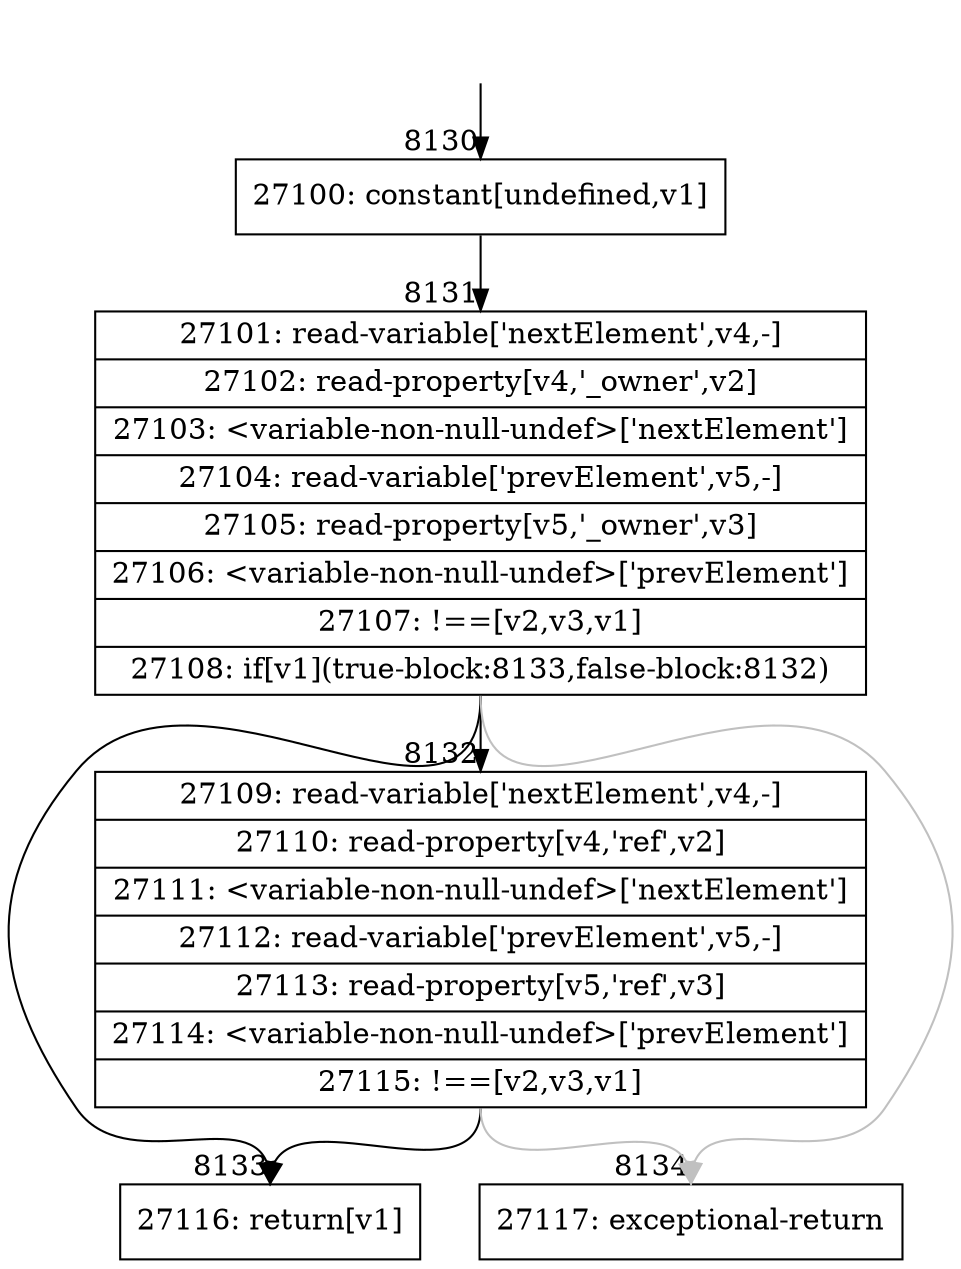 digraph {
rankdir="TD"
BB_entry591[shape=none,label=""];
BB_entry591 -> BB8130 [tailport=s, headport=n, headlabel="    8130"]
BB8130 [shape=record label="{27100: constant[undefined,v1]}" ] 
BB8130 -> BB8131 [tailport=s, headport=n, headlabel="      8131"]
BB8131 [shape=record label="{27101: read-variable['nextElement',v4,-]|27102: read-property[v4,'_owner',v2]|27103: \<variable-non-null-undef\>['nextElement']|27104: read-variable['prevElement',v5,-]|27105: read-property[v5,'_owner',v3]|27106: \<variable-non-null-undef\>['prevElement']|27107: !==[v2,v3,v1]|27108: if[v1](true-block:8133,false-block:8132)}" ] 
BB8131 -> BB8133 [tailport=s, headport=n, headlabel="      8133"]
BB8131 -> BB8132 [tailport=s, headport=n, headlabel="      8132"]
BB8131 -> BB8134 [tailport=s, headport=n, color=gray, headlabel="      8134"]
BB8132 [shape=record label="{27109: read-variable['nextElement',v4,-]|27110: read-property[v4,'ref',v2]|27111: \<variable-non-null-undef\>['nextElement']|27112: read-variable['prevElement',v5,-]|27113: read-property[v5,'ref',v3]|27114: \<variable-non-null-undef\>['prevElement']|27115: !==[v2,v3,v1]}" ] 
BB8132 -> BB8133 [tailport=s, headport=n]
BB8132 -> BB8134 [tailport=s, headport=n, color=gray]
BB8133 [shape=record label="{27116: return[v1]}" ] 
BB8134 [shape=record label="{27117: exceptional-return}" ] 
//#$~ 14270
}
